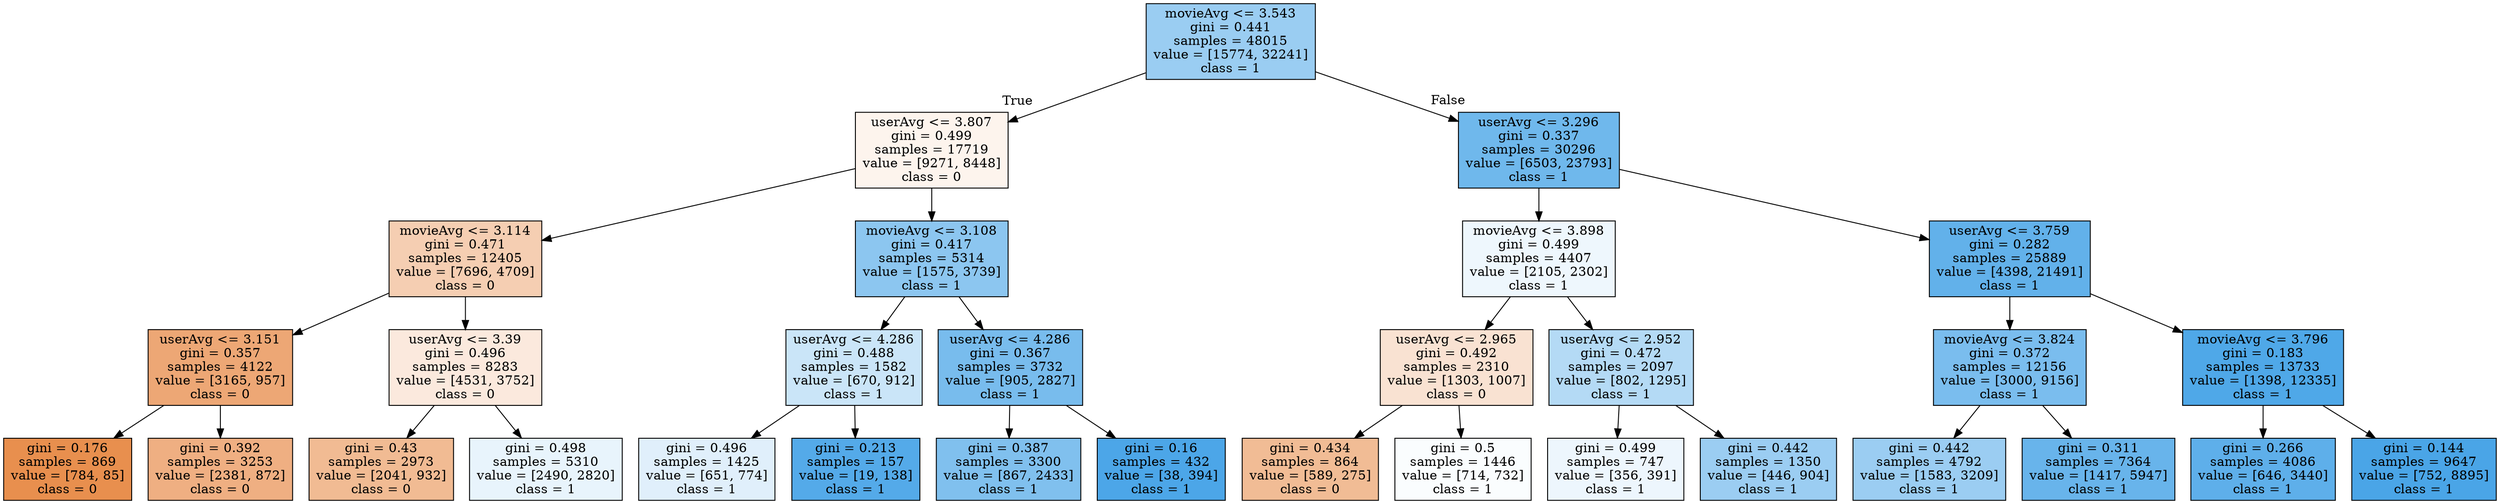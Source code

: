 digraph Tree {
node [shape=box, style="filled", color="black"] ;
0 [label="movieAvg <= 3.543\ngini = 0.441\nsamples = 48015\nvalue = [15774, 32241]\nclass = 1", fillcolor="#9acdf2"] ;
1 [label="userAvg <= 3.807\ngini = 0.499\nsamples = 17719\nvalue = [9271, 8448]\nclass = 0", fillcolor="#fdf4ed"] ;
0 -> 1 [labeldistance=2.5, labelangle=45, headlabel="True"] ;
2 [label="movieAvg <= 3.114\ngini = 0.471\nsamples = 12405\nvalue = [7696, 4709]\nclass = 0", fillcolor="#f5ceb2"] ;
1 -> 2 ;
3 [label="userAvg <= 3.151\ngini = 0.357\nsamples = 4122\nvalue = [3165, 957]\nclass = 0", fillcolor="#eda775"] ;
2 -> 3 ;
4 [label="gini = 0.176\nsamples = 869\nvalue = [784, 85]\nclass = 0", fillcolor="#e88f4e"] ;
3 -> 4 ;
5 [label="gini = 0.392\nsamples = 3253\nvalue = [2381, 872]\nclass = 0", fillcolor="#efaf82"] ;
3 -> 5 ;
6 [label="userAvg <= 3.39\ngini = 0.496\nsamples = 8283\nvalue = [4531, 3752]\nclass = 0", fillcolor="#fbe9dd"] ;
2 -> 6 ;
7 [label="gini = 0.43\nsamples = 2973\nvalue = [2041, 932]\nclass = 0", fillcolor="#f1bb93"] ;
6 -> 7 ;
8 [label="gini = 0.498\nsamples = 5310\nvalue = [2490, 2820]\nclass = 1", fillcolor="#e8f4fc"] ;
6 -> 8 ;
9 [label="movieAvg <= 3.108\ngini = 0.417\nsamples = 5314\nvalue = [1575, 3739]\nclass = 1", fillcolor="#8cc6f0"] ;
1 -> 9 ;
10 [label="userAvg <= 4.286\ngini = 0.488\nsamples = 1582\nvalue = [670, 912]\nclass = 1", fillcolor="#cae5f8"] ;
9 -> 10 ;
11 [label="gini = 0.496\nsamples = 1425\nvalue = [651, 774]\nclass = 1", fillcolor="#e0effb"] ;
10 -> 11 ;
12 [label="gini = 0.213\nsamples = 157\nvalue = [19, 138]\nclass = 1", fillcolor="#54aae9"] ;
10 -> 12 ;
13 [label="userAvg <= 4.286\ngini = 0.367\nsamples = 3732\nvalue = [905, 2827]\nclass = 1", fillcolor="#78bced"] ;
9 -> 13 ;
14 [label="gini = 0.387\nsamples = 3300\nvalue = [867, 2433]\nclass = 1", fillcolor="#80c0ee"] ;
13 -> 14 ;
15 [label="gini = 0.16\nsamples = 432\nvalue = [38, 394]\nclass = 1", fillcolor="#4ca6e8"] ;
13 -> 15 ;
16 [label="userAvg <= 3.296\ngini = 0.337\nsamples = 30296\nvalue = [6503, 23793]\nclass = 1", fillcolor="#6fb8ec"] ;
0 -> 16 [labeldistance=2.5, labelangle=-45, headlabel="False"] ;
17 [label="movieAvg <= 3.898\ngini = 0.499\nsamples = 4407\nvalue = [2105, 2302]\nclass = 1", fillcolor="#eef7fd"] ;
16 -> 17 ;
18 [label="userAvg <= 2.965\ngini = 0.492\nsamples = 2310\nvalue = [1303, 1007]\nclass = 0", fillcolor="#f9e2d2"] ;
17 -> 18 ;
19 [label="gini = 0.434\nsamples = 864\nvalue = [589, 275]\nclass = 0", fillcolor="#f1bc95"] ;
18 -> 19 ;
20 [label="gini = 0.5\nsamples = 1446\nvalue = [714, 732]\nclass = 1", fillcolor="#fafdfe"] ;
18 -> 20 ;
21 [label="userAvg <= 2.952\ngini = 0.472\nsamples = 2097\nvalue = [802, 1295]\nclass = 1", fillcolor="#b4daf5"] ;
17 -> 21 ;
22 [label="gini = 0.499\nsamples = 747\nvalue = [356, 391]\nclass = 1", fillcolor="#edf6fd"] ;
21 -> 22 ;
23 [label="gini = 0.442\nsamples = 1350\nvalue = [446, 904]\nclass = 1", fillcolor="#9bcdf2"] ;
21 -> 23 ;
24 [label="userAvg <= 3.759\ngini = 0.282\nsamples = 25889\nvalue = [4398, 21491]\nclass = 1", fillcolor="#62b1ea"] ;
16 -> 24 ;
25 [label="movieAvg <= 3.824\ngini = 0.372\nsamples = 12156\nvalue = [3000, 9156]\nclass = 1", fillcolor="#7abdee"] ;
24 -> 25 ;
26 [label="gini = 0.442\nsamples = 4792\nvalue = [1583, 3209]\nclass = 1", fillcolor="#9bcdf2"] ;
25 -> 26 ;
27 [label="gini = 0.311\nsamples = 7364\nvalue = [1417, 5947]\nclass = 1", fillcolor="#68b4eb"] ;
25 -> 27 ;
28 [label="movieAvg <= 3.796\ngini = 0.183\nsamples = 13733\nvalue = [1398, 12335]\nclass = 1", fillcolor="#4fa8e8"] ;
24 -> 28 ;
29 [label="gini = 0.266\nsamples = 4086\nvalue = [646, 3440]\nclass = 1", fillcolor="#5eafea"] ;
28 -> 29 ;
30 [label="gini = 0.144\nsamples = 9647\nvalue = [752, 8895]\nclass = 1", fillcolor="#4aa5e7"] ;
28 -> 30 ;
}